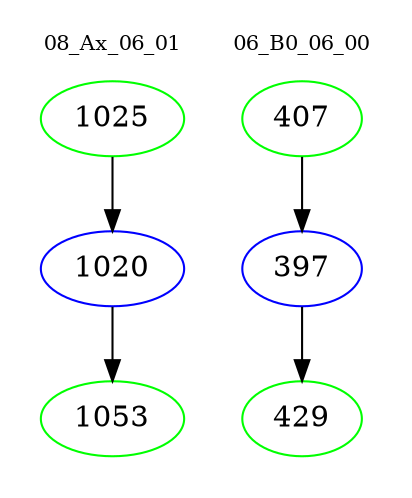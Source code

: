 digraph{
subgraph cluster_0 {
color = white
label = "08_Ax_06_01";
fontsize=10;
T0_1025 [label="1025", color="green"]
T0_1025 -> T0_1020 [color="black"]
T0_1020 [label="1020", color="blue"]
T0_1020 -> T0_1053 [color="black"]
T0_1053 [label="1053", color="green"]
}
subgraph cluster_1 {
color = white
label = "06_B0_06_00";
fontsize=10;
T1_407 [label="407", color="green"]
T1_407 -> T1_397 [color="black"]
T1_397 [label="397", color="blue"]
T1_397 -> T1_429 [color="black"]
T1_429 [label="429", color="green"]
}
}
